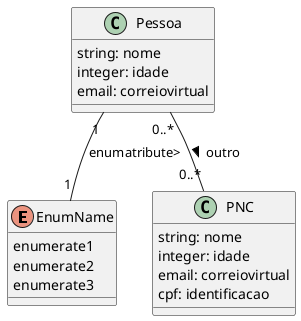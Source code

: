 @startuml
    enum EnumName {
         enumerate1
        enumerate2
        enumerate3
    }
    class Pessoa {
    string: nome
    integer: idade
    email: correiovirtual

    }

    Pessoa "1" -- "1" EnumName : enumatribute>
    Pessoa "0..*" -- "0..*" PNC : outro >

    class PNC {
    string: nome
    integer: idade
    email: correiovirtual
    cpf: identificacao

    }



@enduml
